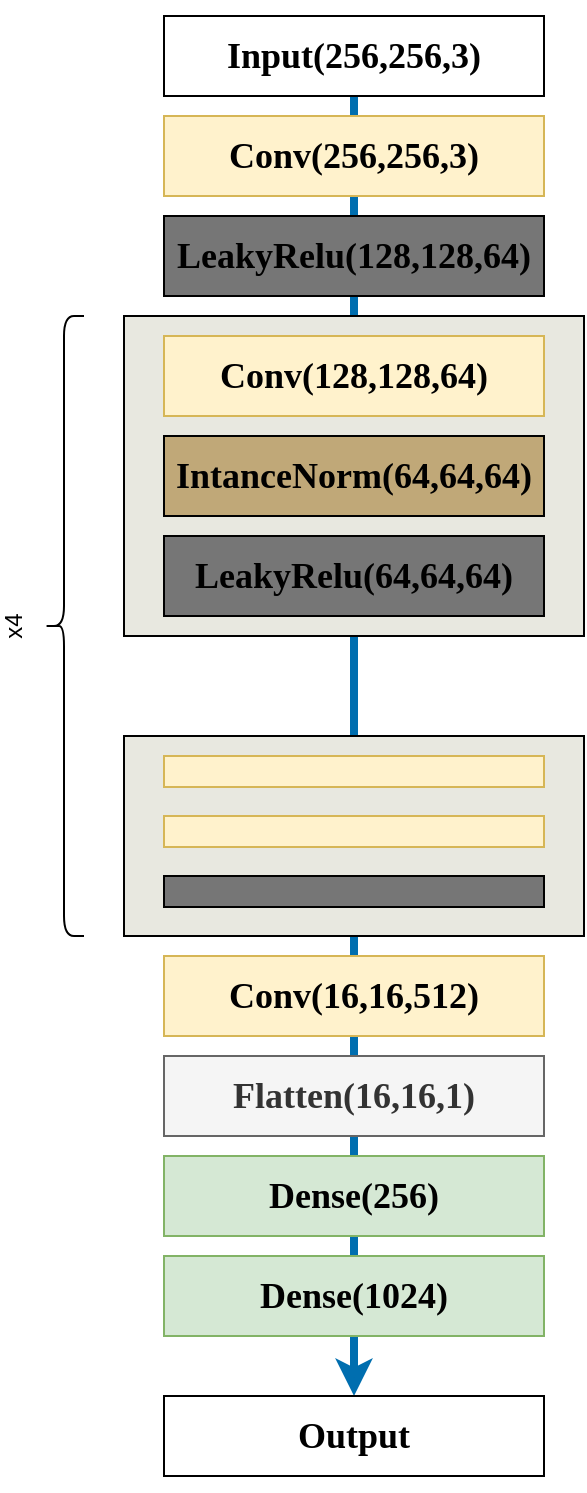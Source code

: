 <mxfile version="20.3.7" type="github">
  <diagram id="zbZYlH1tf5Qj_QSA8il5" name="第 1 页">
    <mxGraphModel dx="1351" dy="796" grid="1" gridSize="10" guides="1" tooltips="1" connect="1" arrows="1" fold="1" page="1" pageScale="1" pageWidth="827" pageHeight="1169" math="0" shadow="0">
      <root>
        <mxCell id="0" />
        <mxCell id="1" parent="0" />
        <mxCell id="HpHhYa8Dk-qDjV2WvefI-2" value="" style="endArrow=classic;html=1;rounded=0;fontFamily=Times New Roman;fontSize=18;exitX=0.5;exitY=1;exitDx=0;exitDy=0;entryX=0.5;entryY=0;entryDx=0;entryDy=0;strokeWidth=4;fillColor=#1ba1e2;strokeColor=#006EAF;" parent="1" source="HpHhYa8Dk-qDjV2WvefI-4" target="HpHhYa8Dk-qDjV2WvefI-39" edge="1">
          <mxGeometry width="50" height="50" relative="1" as="geometry">
            <mxPoint x="300" y="120" as="sourcePoint" />
            <mxPoint x="350" y="70" as="targetPoint" />
          </mxGeometry>
        </mxCell>
        <mxCell id="HpHhYa8Dk-qDjV2WvefI-3" value="" style="rounded=0;whiteSpace=wrap;html=1;fontFamily=Times New Roman;fontSize=18;fillColor=#e8e8e0;" parent="1" vertex="1">
          <mxGeometry x="130" y="240" width="230" height="160" as="geometry" />
        </mxCell>
        <mxCell id="HpHhYa8Dk-qDjV2WvefI-4" value="&lt;h5&gt;&lt;font style=&quot;font-size: 18px;&quot; face=&quot;Times New Roman&quot;&gt;Input(256,256,3)&lt;/font&gt;&lt;/h5&gt;" style="rounded=0;whiteSpace=wrap;html=1;" parent="1" vertex="1">
          <mxGeometry x="150" y="90" width="190" height="40" as="geometry" />
        </mxCell>
        <mxCell id="HpHhYa8Dk-qDjV2WvefI-5" value="&lt;h5&gt;&lt;font face=&quot;Times New Roman&quot;&gt;&lt;span style=&quot;font-size: 18px;&quot;&gt;Conv(256,256,3)&lt;/span&gt;&lt;/font&gt;&lt;/h5&gt;" style="rounded=0;whiteSpace=wrap;html=1;fillColor=#fff2cc;strokeColor=#d6b656;" parent="1" vertex="1">
          <mxGeometry x="150" y="140" width="190" height="40" as="geometry" />
        </mxCell>
        <mxCell id="HpHhYa8Dk-qDjV2WvefI-7" value="&lt;font style=&quot;font-size: 18px;&quot; face=&quot;Times New Roman&quot;&gt;&lt;b&gt;LeakyRelu(128,128,64)&lt;/b&gt;&lt;/font&gt;" style="rounded=0;whiteSpace=wrap;html=1;fillColor=#767676;" parent="1" vertex="1">
          <mxGeometry x="150" y="190" width="190" height="40" as="geometry" />
        </mxCell>
        <mxCell id="HpHhYa8Dk-qDjV2WvefI-8" value="&lt;h5&gt;&lt;font face=&quot;Times New Roman&quot;&gt;&lt;span style=&quot;font-size: 18px;&quot;&gt;Conv(128,128,64)&lt;/span&gt;&lt;/font&gt;&lt;/h5&gt;" style="rounded=0;whiteSpace=wrap;html=1;fillColor=#fff2cc;strokeColor=#d6b656;" parent="1" vertex="1">
          <mxGeometry x="150" y="250" width="190" height="40" as="geometry" />
        </mxCell>
        <mxCell id="HpHhYa8Dk-qDjV2WvefI-9" value="&lt;h5&gt;&lt;font style=&quot;font-size: 18px;&quot; face=&quot;Times New Roman&quot;&gt;IntanceNorm(64,64,64)&lt;/font&gt;&lt;/h5&gt;" style="rounded=0;whiteSpace=wrap;html=1;fillColor=#C0A878;" parent="1" vertex="1">
          <mxGeometry x="150" y="300" width="190" height="40" as="geometry" />
        </mxCell>
        <mxCell id="HpHhYa8Dk-qDjV2WvefI-10" value="&lt;b style=&quot;font-family: &amp;quot;Times New Roman&amp;quot;; font-size: 18px;&quot;&gt;LeakyRelu(64,64,64)&lt;/b&gt;" style="rounded=0;whiteSpace=wrap;html=1;fillColor=#767676;" parent="1" vertex="1">
          <mxGeometry x="150" y="350" width="190" height="40" as="geometry" />
        </mxCell>
        <mxCell id="HpHhYa8Dk-qDjV2WvefI-11" value="" style="rounded=0;whiteSpace=wrap;html=1;fontFamily=Times New Roman;fontSize=18;fillColor=#E8E8E0;" parent="1" vertex="1">
          <mxGeometry x="130" y="450" width="230" height="100" as="geometry" />
        </mxCell>
        <mxCell id="HpHhYa8Dk-qDjV2WvefI-12" value="" style="rounded=0;whiteSpace=wrap;html=1;fillColor=#fff2cc;strokeColor=#d6b656;" parent="1" vertex="1">
          <mxGeometry x="150" y="490" width="190" height="15.5" as="geometry" />
        </mxCell>
        <mxCell id="HpHhYa8Dk-qDjV2WvefI-13" value="" style="rounded=0;whiteSpace=wrap;html=1;fillColor=#fff2cc;strokeColor=#d6b656;" parent="1" vertex="1">
          <mxGeometry x="150" y="460" width="190" height="15.5" as="geometry" />
        </mxCell>
        <mxCell id="HpHhYa8Dk-qDjV2WvefI-14" value="" style="rounded=0;whiteSpace=wrap;html=1;fillColor=#767676;" parent="1" vertex="1">
          <mxGeometry x="150" y="520" width="190" height="15.5" as="geometry" />
        </mxCell>
        <mxCell id="HpHhYa8Dk-qDjV2WvefI-37" value="&lt;h5&gt;&lt;font face=&quot;Times New Roman&quot;&gt;&lt;span style=&quot;font-size: 18px;&quot;&gt;Conv(16,16,512)&lt;/span&gt;&lt;/font&gt;&lt;/h5&gt;" style="rounded=0;whiteSpace=wrap;html=1;fillColor=#fff2cc;strokeColor=#d6b656;" parent="1" vertex="1">
          <mxGeometry x="150" y="560" width="190" height="40" as="geometry" />
        </mxCell>
        <mxCell id="HpHhYa8Dk-qDjV2WvefI-38" value="&lt;h5&gt;&lt;font face=&quot;Times New Roman&quot;&gt;&lt;span style=&quot;font-size: 18px;&quot;&gt;Dense(1024)&lt;/span&gt;&lt;/font&gt;&lt;/h5&gt;" style="rounded=0;whiteSpace=wrap;html=1;fillColor=#d5e8d4;strokeColor=#82b366;" parent="1" vertex="1">
          <mxGeometry x="150" y="710" width="190" height="40" as="geometry" />
        </mxCell>
        <mxCell id="HpHhYa8Dk-qDjV2WvefI-39" value="&lt;h5&gt;&lt;font style=&quot;font-size: 18px;&quot; face=&quot;Times New Roman&quot;&gt;Output&lt;/font&gt;&lt;/h5&gt;" style="rounded=0;whiteSpace=wrap;html=1;" parent="1" vertex="1">
          <mxGeometry x="150" y="780" width="190" height="40" as="geometry" />
        </mxCell>
        <mxCell id="HpHhYa8Dk-qDjV2WvefI-57" value="&lt;h5&gt;&lt;font face=&quot;Times New Roman&quot;&gt;&lt;span style=&quot;font-size: 18px;&quot;&gt;Flatten(16,16,1)&lt;/span&gt;&lt;/font&gt;&lt;/h5&gt;" style="rounded=0;whiteSpace=wrap;html=1;fillColor=#f5f5f5;strokeColor=#666666;fontColor=#333333;" parent="1" vertex="1">
          <mxGeometry x="150" y="610" width="190" height="40" as="geometry" />
        </mxCell>
        <mxCell id="HpHhYa8Dk-qDjV2WvefI-58" value="&lt;h5&gt;&lt;font face=&quot;Times New Roman&quot;&gt;&lt;span style=&quot;font-size: 18px;&quot;&gt;Dense(256)&lt;/span&gt;&lt;/font&gt;&lt;/h5&gt;" style="rounded=0;whiteSpace=wrap;html=1;fillColor=#d5e8d4;strokeColor=#82b366;" parent="1" vertex="1">
          <mxGeometry x="150" y="660" width="190" height="40" as="geometry" />
        </mxCell>
        <mxCell id="HpHhYa8Dk-qDjV2WvefI-59" value="" style="shape=curlyBracket;whiteSpace=wrap;html=1;rounded=1;fillColor=#404840;" parent="1" vertex="1">
          <mxGeometry x="90" y="240" width="20" height="310" as="geometry" />
        </mxCell>
        <mxCell id="HpHhYa8Dk-qDjV2WvefI-60" value="x4" style="text;html=1;strokeColor=none;fillColor=none;align=center;verticalAlign=middle;whiteSpace=wrap;rounded=0;horizontal=0;" parent="1" vertex="1">
          <mxGeometry x="70" y="385" width="10" height="20" as="geometry" />
        </mxCell>
      </root>
    </mxGraphModel>
  </diagram>
</mxfile>
